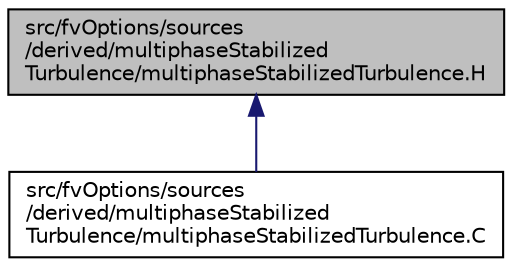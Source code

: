 digraph "src/fvOptions/sources/derived/multiphaseStabilizedTurbulence/multiphaseStabilizedTurbulence.H"
{
  bgcolor="transparent";
  edge [fontname="Helvetica",fontsize="10",labelfontname="Helvetica",labelfontsize="10"];
  node [fontname="Helvetica",fontsize="10",shape=record];
  Node1 [label="src/fvOptions/sources\l/derived/multiphaseStabilized\lTurbulence/multiphaseStabilizedTurbulence.H",height=0.2,width=0.4,color="black", fillcolor="grey75", style="filled" fontcolor="black"];
  Node1 -> Node2 [dir="back",color="midnightblue",fontsize="10",style="solid",fontname="Helvetica"];
  Node2 [label="src/fvOptions/sources\l/derived/multiphaseStabilized\lTurbulence/multiphaseStabilizedTurbulence.C",height=0.2,width=0.4,color="black",URL="$multiphaseStabilizedTurbulence_8C.html"];
}
